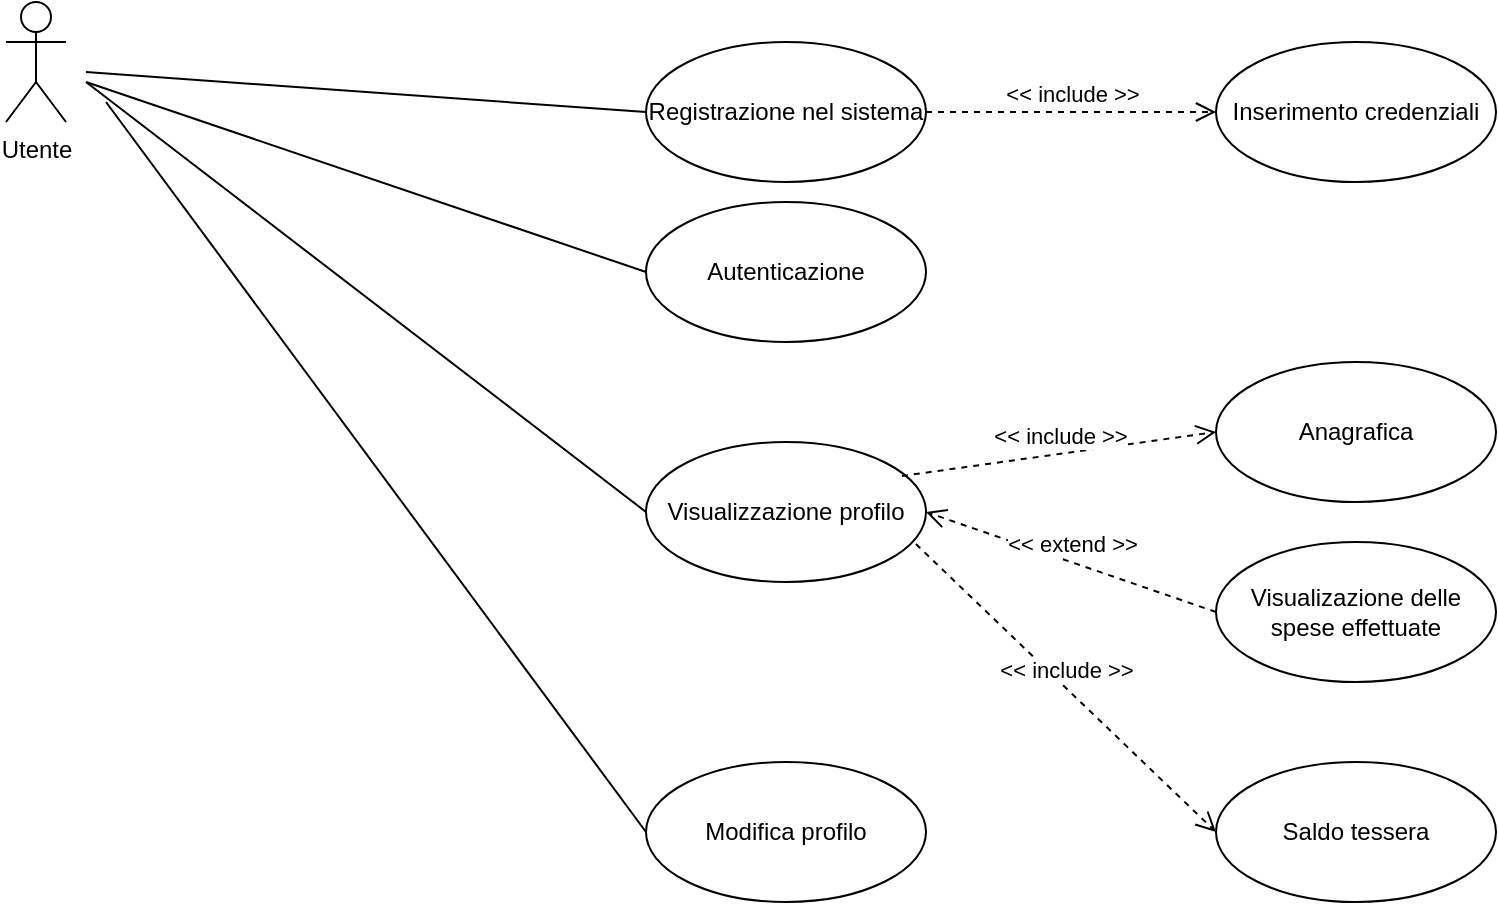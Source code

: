 <mxfile version="13.0.5" type="device"><diagram id="XiWIEXW0pNq9iZ9GmbeL" name="Page-1"><mxGraphModel dx="866" dy="807" grid="1" gridSize="10" guides="1" tooltips="1" connect="1" arrows="1" fold="1" page="1" pageScale="1" pageWidth="827" pageHeight="1169" math="0" shadow="0"><root><mxCell id="0"/><mxCell id="1" parent="0"/><mxCell id="xZxttSDQxbU1vhY1M0_i-1" value="Registrazione nel sistema" style="ellipse;whiteSpace=wrap;html=1;" vertex="1" parent="1"><mxGeometry x="440" y="90" width="140" height="70" as="geometry"/></mxCell><mxCell id="xZxttSDQxbU1vhY1M0_i-2" value="Visualizzazione profilo" style="ellipse;whiteSpace=wrap;html=1;" vertex="1" parent="1"><mxGeometry x="440" y="290" width="140" height="70" as="geometry"/></mxCell><mxCell id="xZxttSDQxbU1vhY1M0_i-3" value="Visualizazione delle spese effettuate" style="ellipse;whiteSpace=wrap;html=1;" vertex="1" parent="1"><mxGeometry x="725" y="340" width="140" height="70" as="geometry"/></mxCell><mxCell id="xZxttSDQxbU1vhY1M0_i-4" value="&amp;lt;&amp;lt; extend &amp;gt;&amp;gt;" style="html=1;verticalAlign=bottom;endArrow=open;dashed=1;endSize=8;entryX=1;entryY=0.5;entryDx=0;entryDy=0;exitX=0;exitY=0.5;exitDx=0;exitDy=0;" edge="1" parent="1" source="xZxttSDQxbU1vhY1M0_i-3" target="xZxttSDQxbU1vhY1M0_i-2"><mxGeometry relative="1" as="geometry"><mxPoint x="730" y="140" as="sourcePoint"/><mxPoint x="650" y="130" as="targetPoint"/></mxGeometry></mxCell><mxCell id="xZxttSDQxbU1vhY1M0_i-5" value="Modifica profilo" style="ellipse;whiteSpace=wrap;html=1;" vertex="1" parent="1"><mxGeometry x="440" y="450" width="140" height="70" as="geometry"/></mxCell><mxCell id="xZxttSDQxbU1vhY1M0_i-6" value="Anagrafica" style="ellipse;whiteSpace=wrap;html=1;" vertex="1" parent="1"><mxGeometry x="725" y="250" width="140" height="70" as="geometry"/></mxCell><mxCell id="xZxttSDQxbU1vhY1M0_i-7" value="Saldo tessera" style="ellipse;whiteSpace=wrap;html=1;" vertex="1" parent="1"><mxGeometry x="725" y="450" width="140" height="70" as="geometry"/></mxCell><mxCell id="xZxttSDQxbU1vhY1M0_i-8" value="&amp;lt;&amp;lt; include &amp;gt;&amp;gt;" style="html=1;verticalAlign=bottom;endArrow=open;dashed=1;endSize=8;entryX=0;entryY=0.5;entryDx=0;entryDy=0;exitX=0.914;exitY=0.243;exitDx=0;exitDy=0;exitPerimeter=0;" edge="1" parent="1" source="xZxttSDQxbU1vhY1M0_i-2" target="xZxttSDQxbU1vhY1M0_i-6"><mxGeometry relative="1" as="geometry"><mxPoint x="580" y="160" as="sourcePoint"/><mxPoint x="740" y="315" as="targetPoint"/></mxGeometry></mxCell><mxCell id="xZxttSDQxbU1vhY1M0_i-9" value="&amp;lt;&amp;lt; include &amp;gt;&amp;gt;" style="html=1;verticalAlign=bottom;endArrow=open;dashed=1;endSize=8;entryX=0;entryY=0.5;entryDx=0;entryDy=0;exitX=0.964;exitY=0.729;exitDx=0;exitDy=0;exitPerimeter=0;" edge="1" parent="1" source="xZxttSDQxbU1vhY1M0_i-2" target="xZxttSDQxbU1vhY1M0_i-7"><mxGeometry relative="1" as="geometry"><mxPoint x="577.96" y="437.01" as="sourcePoint"/><mxPoint x="735" y="325" as="targetPoint"/></mxGeometry></mxCell><mxCell id="xZxttSDQxbU1vhY1M0_i-10" value="Inserimento credenziali" style="ellipse;whiteSpace=wrap;html=1;" vertex="1" parent="1"><mxGeometry x="725" y="90" width="140" height="70" as="geometry"/></mxCell><mxCell id="xZxttSDQxbU1vhY1M0_i-11" value="&amp;lt;&amp;lt; include &amp;gt;&amp;gt;" style="html=1;verticalAlign=bottom;endArrow=open;dashed=1;endSize=8;entryX=0;entryY=0.5;entryDx=0;entryDy=0;exitX=1;exitY=0.5;exitDx=0;exitDy=0;" edge="1" parent="1" source="xZxttSDQxbU1vhY1M0_i-1" target="xZxttSDQxbU1vhY1M0_i-10"><mxGeometry relative="1" as="geometry"><mxPoint x="582.96" y="177.01" as="sourcePoint"/><mxPoint x="740" y="65" as="targetPoint"/></mxGeometry></mxCell><mxCell id="xZxttSDQxbU1vhY1M0_i-12" value="Autenticazione" style="ellipse;whiteSpace=wrap;html=1;" vertex="1" parent="1"><mxGeometry x="440" y="170" width="140" height="70" as="geometry"/></mxCell><mxCell id="xZxttSDQxbU1vhY1M0_i-13" value="" style="endArrow=none;html=1;entryX=0;entryY=0.5;entryDx=0;entryDy=0;" edge="1" parent="1"><mxGeometry width="50" height="50" relative="1" as="geometry"><mxPoint x="160" y="105" as="sourcePoint"/><mxPoint x="440" y="125" as="targetPoint"/></mxGeometry></mxCell><mxCell id="xZxttSDQxbU1vhY1M0_i-14" value="" style="endArrow=none;html=1;entryX=0;entryY=0.5;entryDx=0;entryDy=0;" edge="1" parent="1"><mxGeometry width="50" height="50" relative="1" as="geometry"><mxPoint x="160" y="110" as="sourcePoint"/><mxPoint x="440" y="325" as="targetPoint"/></mxGeometry></mxCell><mxCell id="xZxttSDQxbU1vhY1M0_i-15" value="" style="endArrow=none;html=1;entryX=0;entryY=0.5;entryDx=0;entryDy=0;" edge="1" parent="1"><mxGeometry width="50" height="50" relative="1" as="geometry"><mxPoint x="170" y="120" as="sourcePoint"/><mxPoint x="440" y="485" as="targetPoint"/></mxGeometry></mxCell><mxCell id="xZxttSDQxbU1vhY1M0_i-16" value="" style="endArrow=none;html=1;entryX=0;entryY=0.5;entryDx=0;entryDy=0;" edge="1" parent="1"><mxGeometry width="50" height="50" relative="1" as="geometry"><mxPoint x="160" y="110" as="sourcePoint"/><mxPoint x="440" y="205" as="targetPoint"/></mxGeometry></mxCell><mxCell id="xZxttSDQxbU1vhY1M0_i-17" value="Utente" style="shape=umlActor;verticalLabelPosition=bottom;labelBackgroundColor=#ffffff;verticalAlign=top;html=1;" vertex="1" parent="1"><mxGeometry x="120" y="70" width="30" height="60" as="geometry"/></mxCell></root></mxGraphModel></diagram></mxfile>